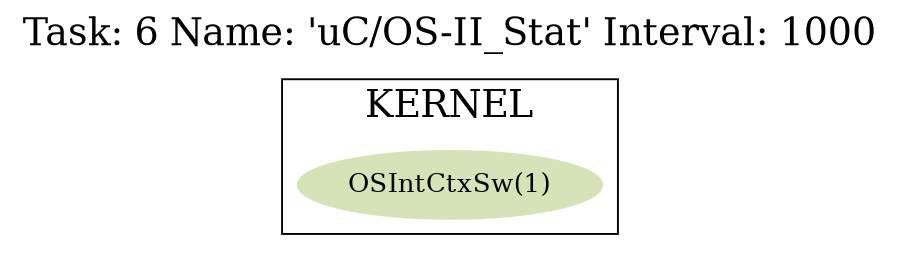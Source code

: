 digraph prof {
  size="6,6";
  ratio = fill;
  fontsize = "20";
  node [style=filled];
  labelloc = "t";
  label = "Task: 6 Name: 'uC/OS-II_Stat' Interval: 1000";
  subgraph cluster_kernel {
    label = "KERNEL";
    "F0" [label = "OSIntCtxSw(1)"];
    "F0" [color="#d6e2b8"];
  }
}
